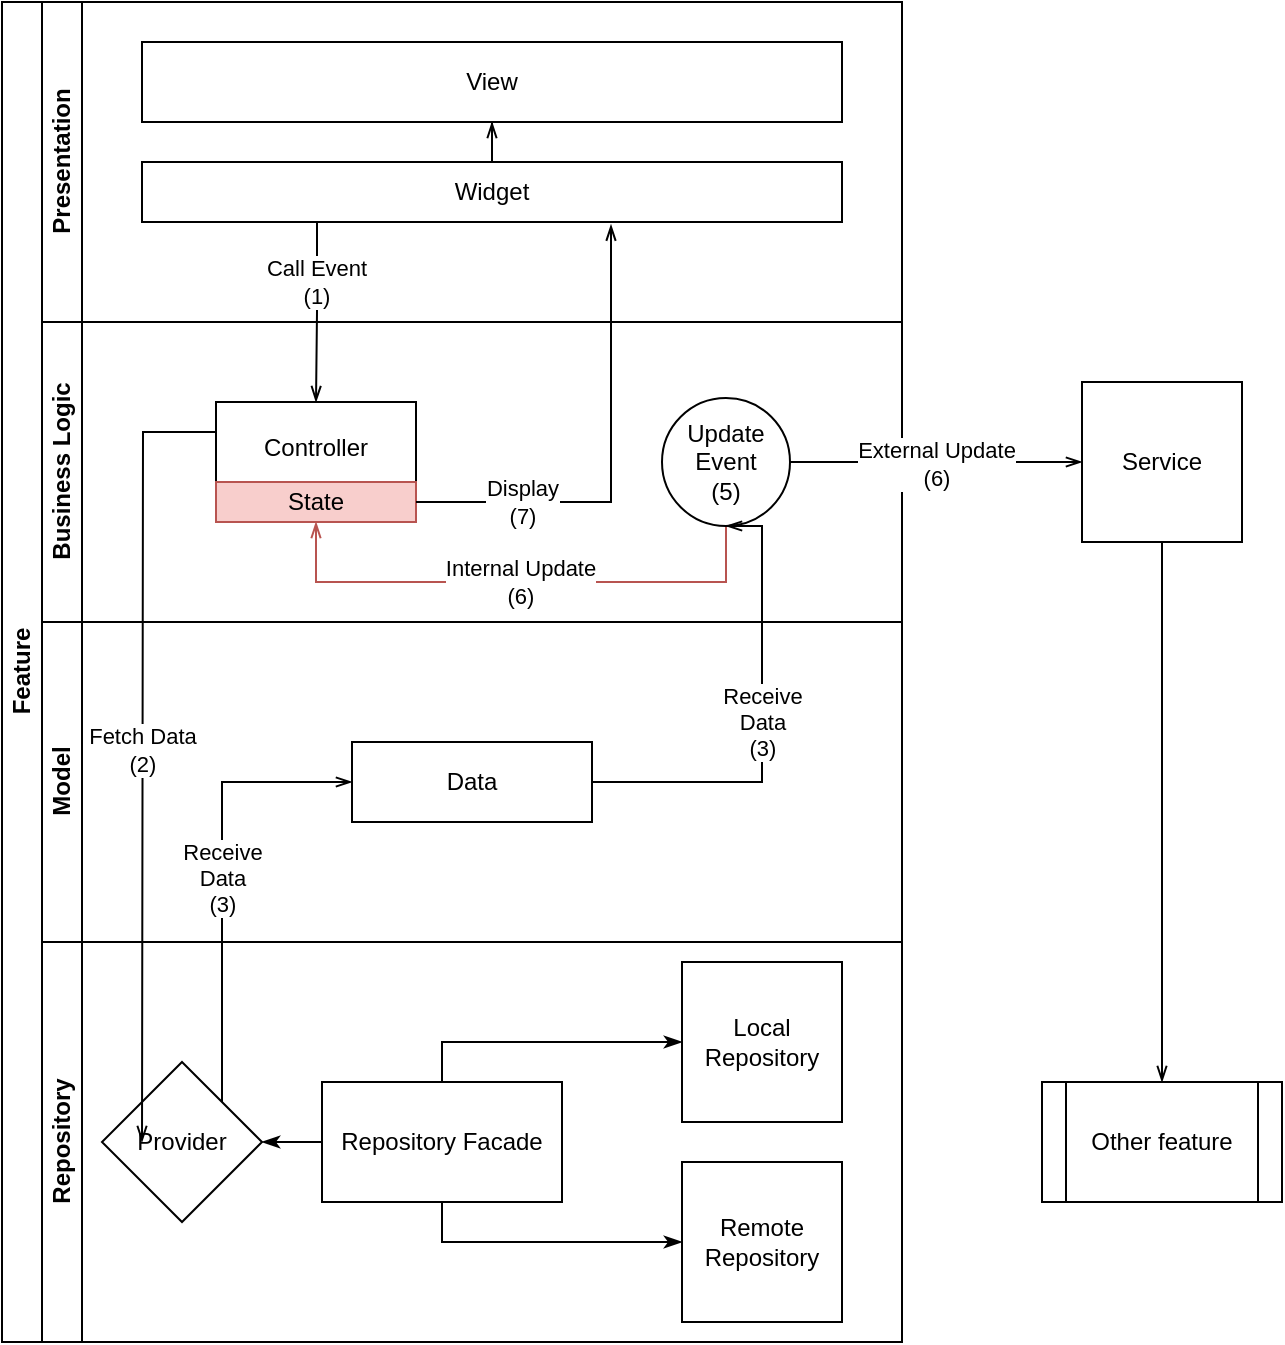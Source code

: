 <mxfile version="20.2.3" type="github">
  <diagram id="prtHgNgQTEPvFCAcTncT" name="Page-1">
    <mxGraphModel dx="1175" dy="862" grid="1" gridSize="10" guides="1" tooltips="1" connect="1" arrows="1" fold="1" page="1" pageScale="1" pageWidth="827" pageHeight="1169" math="0" shadow="0">
      <root>
        <mxCell id="0" />
        <mxCell id="1" parent="0" />
        <mxCell id="dNxyNK7c78bLwvsdeMH5-19" value="Feature" style="swimlane;html=1;childLayout=stackLayout;resizeParent=1;resizeParentMax=0;horizontal=0;startSize=20;horizontalStack=0;" parent="1" vertex="1">
          <mxGeometry x="120" y="120" width="450" height="670" as="geometry" />
        </mxCell>
        <mxCell id="dNxyNK7c78bLwvsdeMH5-20" value="Presentation" style="swimlane;html=1;startSize=20;horizontal=0;" parent="dNxyNK7c78bLwvsdeMH5-19" vertex="1">
          <mxGeometry x="20" width="430" height="160" as="geometry">
            <mxRectangle x="20" width="430" height="30" as="alternateBounds" />
          </mxGeometry>
        </mxCell>
        <mxCell id="dNxyNK7c78bLwvsdeMH5-24" value="View" style="rounded=0;whiteSpace=wrap;html=1;fontFamily=Helvetica;fontSize=12;fontColor=#000000;align=center;" parent="dNxyNK7c78bLwvsdeMH5-20" vertex="1">
          <mxGeometry x="50" y="20" width="350" height="40" as="geometry" />
        </mxCell>
        <mxCell id="hKaPWABOODFKhtMvyGc_-38" style="edgeStyle=orthogonalEdgeStyle;rounded=0;orthogonalLoop=1;jettySize=auto;html=1;startArrow=none;startFill=0;endArrow=openThin;endFill=0;elbow=vertical;" edge="1" parent="dNxyNK7c78bLwvsdeMH5-20" source="hKaPWABOODFKhtMvyGc_-29" target="dNxyNK7c78bLwvsdeMH5-24">
          <mxGeometry relative="1" as="geometry" />
        </mxCell>
        <mxCell id="hKaPWABOODFKhtMvyGc_-29" value="Widget" style="rounded=0;whiteSpace=wrap;html=1;fontFamily=Helvetica;fontSize=12;fontColor=#000000;align=center;" vertex="1" parent="dNxyNK7c78bLwvsdeMH5-20">
          <mxGeometry x="50" y="80" width="350" height="30" as="geometry" />
        </mxCell>
        <mxCell id="dNxyNK7c78bLwvsdeMH5-21" value="Business Logic" style="swimlane;html=1;startSize=20;horizontal=0;" parent="dNxyNK7c78bLwvsdeMH5-19" vertex="1">
          <mxGeometry x="20" y="160" width="430" height="150" as="geometry" />
        </mxCell>
        <mxCell id="dNxyNK7c78bLwvsdeMH5-26" value="Controller&lt;br&gt;&lt;br&gt;" style="rounded=0;whiteSpace=wrap;html=1;fontFamily=Helvetica;fontSize=12;fontColor=#000000;align=center;" parent="dNxyNK7c78bLwvsdeMH5-21" vertex="1">
          <mxGeometry x="87" y="40" width="100" height="60" as="geometry" />
        </mxCell>
        <mxCell id="hKaPWABOODFKhtMvyGc_-6" value="State" style="rounded=0;whiteSpace=wrap;html=1;fillColor=#f8cecc;strokeColor=#b85450;" vertex="1" parent="dNxyNK7c78bLwvsdeMH5-21">
          <mxGeometry x="87" y="80" width="100" height="20" as="geometry" />
        </mxCell>
        <mxCell id="hKaPWABOODFKhtMvyGc_-55" value="Internal Update&lt;br&gt;(6)" style="edgeStyle=orthogonalEdgeStyle;rounded=0;orthogonalLoop=1;jettySize=auto;html=1;entryX=0.5;entryY=1;entryDx=0;entryDy=0;startArrow=none;startFill=0;endArrow=openThin;endFill=0;elbow=vertical;fillColor=#f8cecc;strokeColor=#b85450;" edge="1" parent="dNxyNK7c78bLwvsdeMH5-21" source="hKaPWABOODFKhtMvyGc_-53" target="hKaPWABOODFKhtMvyGc_-6">
          <mxGeometry relative="1" as="geometry">
            <Array as="points">
              <mxPoint x="342" y="130" />
              <mxPoint x="137" y="130" />
            </Array>
          </mxGeometry>
        </mxCell>
        <mxCell id="hKaPWABOODFKhtMvyGc_-53" value="Update Event&lt;br&gt;(5)" style="ellipse;whiteSpace=wrap;html=1;aspect=fixed;" vertex="1" parent="dNxyNK7c78bLwvsdeMH5-21">
          <mxGeometry x="310" y="38" width="64" height="64" as="geometry" />
        </mxCell>
        <mxCell id="hKaPWABOODFKhtMvyGc_-39" value="Model" style="swimlane;html=1;startSize=20;horizontal=0;" vertex="1" parent="dNxyNK7c78bLwvsdeMH5-19">
          <mxGeometry x="20" y="310" width="430" height="160" as="geometry" />
        </mxCell>
        <mxCell id="hKaPWABOODFKhtMvyGc_-48" value="Data" style="rounded=0;whiteSpace=wrap;html=1;" vertex="1" parent="hKaPWABOODFKhtMvyGc_-39">
          <mxGeometry x="155" y="60" width="120" height="40" as="geometry" />
        </mxCell>
        <mxCell id="dNxyNK7c78bLwvsdeMH5-22" value="Repository" style="swimlane;html=1;startSize=20;horizontal=0;" parent="dNxyNK7c78bLwvsdeMH5-19" vertex="1">
          <mxGeometry x="20" y="470" width="430" height="200" as="geometry" />
        </mxCell>
        <mxCell id="hKaPWABOODFKhtMvyGc_-15" value="Local Repository" style="whiteSpace=wrap;html=1;aspect=fixed;" vertex="1" parent="dNxyNK7c78bLwvsdeMH5-22">
          <mxGeometry x="320" y="10" width="80" height="80" as="geometry" />
        </mxCell>
        <mxCell id="hKaPWABOODFKhtMvyGc_-16" value="Remote&lt;br&gt;Repository" style="whiteSpace=wrap;html=1;aspect=fixed;" vertex="1" parent="dNxyNK7c78bLwvsdeMH5-22">
          <mxGeometry x="320" y="110" width="80" height="80" as="geometry" />
        </mxCell>
        <mxCell id="hKaPWABOODFKhtMvyGc_-20" style="edgeStyle=orthogonalEdgeStyle;rounded=0;orthogonalLoop=1;jettySize=auto;html=1;entryX=0;entryY=0.5;entryDx=0;entryDy=0;endArrow=classicThin;endFill=1;exitX=0.5;exitY=1;exitDx=0;exitDy=0;" edge="1" parent="dNxyNK7c78bLwvsdeMH5-22" source="hKaPWABOODFKhtMvyGc_-17" target="hKaPWABOODFKhtMvyGc_-16">
          <mxGeometry relative="1" as="geometry" />
        </mxCell>
        <mxCell id="hKaPWABOODFKhtMvyGc_-21" style="edgeStyle=orthogonalEdgeStyle;rounded=0;orthogonalLoop=1;jettySize=auto;html=1;endArrow=classicThin;endFill=1;exitX=0.5;exitY=0;exitDx=0;exitDy=0;" edge="1" parent="dNxyNK7c78bLwvsdeMH5-22" source="hKaPWABOODFKhtMvyGc_-17" target="hKaPWABOODFKhtMvyGc_-15">
          <mxGeometry relative="1" as="geometry" />
        </mxCell>
        <mxCell id="hKaPWABOODFKhtMvyGc_-24" style="edgeStyle=orthogonalEdgeStyle;rounded=0;orthogonalLoop=1;jettySize=auto;html=1;entryX=1;entryY=0.5;entryDx=0;entryDy=0;endArrow=classicThin;endFill=1;" edge="1" parent="dNxyNK7c78bLwvsdeMH5-22" source="hKaPWABOODFKhtMvyGc_-17" target="hKaPWABOODFKhtMvyGc_-22">
          <mxGeometry relative="1" as="geometry" />
        </mxCell>
        <mxCell id="hKaPWABOODFKhtMvyGc_-17" value="Repository Facade" style="rounded=0;whiteSpace=wrap;html=1;" vertex="1" parent="dNxyNK7c78bLwvsdeMH5-22">
          <mxGeometry x="140" y="70" width="120" height="60" as="geometry" />
        </mxCell>
        <mxCell id="hKaPWABOODFKhtMvyGc_-22" value="Provider" style="rhombus;whiteSpace=wrap;html=1;" vertex="1" parent="dNxyNK7c78bLwvsdeMH5-22">
          <mxGeometry x="30" y="60" width="80" height="80" as="geometry" />
        </mxCell>
        <mxCell id="hKaPWABOODFKhtMvyGc_-50" value="Receive&lt;br&gt;Data&lt;br&gt;(3)" style="edgeStyle=orthogonalEdgeStyle;rounded=0;orthogonalLoop=1;jettySize=auto;html=1;entryX=0;entryY=0.5;entryDx=0;entryDy=0;startArrow=none;startFill=0;endArrow=openThin;endFill=0;elbow=vertical;exitX=1;exitY=0;exitDx=0;exitDy=0;" edge="1" parent="dNxyNK7c78bLwvsdeMH5-19" source="hKaPWABOODFKhtMvyGc_-22" target="hKaPWABOODFKhtMvyGc_-48">
          <mxGeometry relative="1" as="geometry">
            <Array as="points">
              <mxPoint x="110" y="390" />
            </Array>
          </mxGeometry>
        </mxCell>
        <mxCell id="hKaPWABOODFKhtMvyGc_-52" value="Fetch Data&lt;br&gt;(2)" style="edgeStyle=orthogonalEdgeStyle;rounded=0;orthogonalLoop=1;jettySize=auto;html=1;startArrow=none;startFill=0;endArrow=openThin;endFill=0;elbow=vertical;exitX=0;exitY=0.25;exitDx=0;exitDy=0;" edge="1" parent="dNxyNK7c78bLwvsdeMH5-19" source="dNxyNK7c78bLwvsdeMH5-26">
          <mxGeometry relative="1" as="geometry">
            <mxPoint x="180" y="220" as="sourcePoint" />
            <mxPoint x="70" y="570" as="targetPoint" />
          </mxGeometry>
        </mxCell>
        <mxCell id="hKaPWABOODFKhtMvyGc_-54" value="Receive&lt;br&gt;Data&lt;br&gt;(3)" style="edgeStyle=orthogonalEdgeStyle;rounded=0;orthogonalLoop=1;jettySize=auto;html=1;entryX=0.5;entryY=1;entryDx=0;entryDy=0;startArrow=none;startFill=0;endArrow=openThin;endFill=0;elbow=vertical;" edge="1" parent="dNxyNK7c78bLwvsdeMH5-19" source="hKaPWABOODFKhtMvyGc_-48" target="hKaPWABOODFKhtMvyGc_-53">
          <mxGeometry relative="1" as="geometry">
            <Array as="points">
              <mxPoint x="380" y="390" />
              <mxPoint x="380" y="262" />
            </Array>
          </mxGeometry>
        </mxCell>
        <mxCell id="hKaPWABOODFKhtMvyGc_-61" value="Call Event&lt;br&gt;(1)" style="edgeStyle=orthogonalEdgeStyle;rounded=0;orthogonalLoop=1;jettySize=auto;html=1;startArrow=none;startFill=0;endArrow=openThin;endFill=0;elbow=vertical;exitX=0.25;exitY=1;exitDx=0;exitDy=0;" edge="1" parent="dNxyNK7c78bLwvsdeMH5-19" source="hKaPWABOODFKhtMvyGc_-29" target="dNxyNK7c78bLwvsdeMH5-26">
          <mxGeometry x="-0.337" relative="1" as="geometry">
            <mxPoint as="offset" />
          </mxGeometry>
        </mxCell>
        <mxCell id="hKaPWABOODFKhtMvyGc_-63" value="Display&lt;br&gt;(7)" style="edgeStyle=orthogonalEdgeStyle;rounded=0;orthogonalLoop=1;jettySize=auto;html=1;startArrow=none;startFill=0;endArrow=openThin;endFill=0;elbow=vertical;entryX=0.67;entryY=1.043;entryDx=0;entryDy=0;entryPerimeter=0;" edge="1" parent="dNxyNK7c78bLwvsdeMH5-19" source="hKaPWABOODFKhtMvyGc_-6" target="hKaPWABOODFKhtMvyGc_-29">
          <mxGeometry x="-0.551" relative="1" as="geometry">
            <mxPoint x="300" y="120" as="targetPoint" />
            <Array as="points">
              <mxPoint x="305" y="250" />
            </Array>
            <mxPoint as="offset" />
          </mxGeometry>
        </mxCell>
        <mxCell id="hKaPWABOODFKhtMvyGc_-56" value="External Update&lt;br&gt;(6)" style="edgeStyle=orthogonalEdgeStyle;rounded=0;orthogonalLoop=1;jettySize=auto;html=1;startArrow=none;startFill=0;endArrow=openThin;endFill=0;elbow=vertical;" edge="1" parent="1" source="hKaPWABOODFKhtMvyGc_-53">
          <mxGeometry relative="1" as="geometry">
            <mxPoint x="660" y="350" as="targetPoint" />
          </mxGeometry>
        </mxCell>
        <mxCell id="hKaPWABOODFKhtMvyGc_-58" style="edgeStyle=orthogonalEdgeStyle;rounded=0;orthogonalLoop=1;jettySize=auto;html=1;startArrow=none;startFill=0;endArrow=openThin;endFill=0;elbow=vertical;" edge="1" parent="1" source="hKaPWABOODFKhtMvyGc_-57" target="hKaPWABOODFKhtMvyGc_-59">
          <mxGeometry relative="1" as="geometry">
            <mxPoint x="700" y="600" as="targetPoint" />
          </mxGeometry>
        </mxCell>
        <mxCell id="hKaPWABOODFKhtMvyGc_-57" value="Service" style="whiteSpace=wrap;html=1;aspect=fixed;" vertex="1" parent="1">
          <mxGeometry x="660" y="310" width="80" height="80" as="geometry" />
        </mxCell>
        <mxCell id="hKaPWABOODFKhtMvyGc_-59" value="Other feature" style="shape=process;whiteSpace=wrap;html=1;backgroundOutline=1;" vertex="1" parent="1">
          <mxGeometry x="640" y="660" width="120" height="60" as="geometry" />
        </mxCell>
      </root>
    </mxGraphModel>
  </diagram>
</mxfile>
